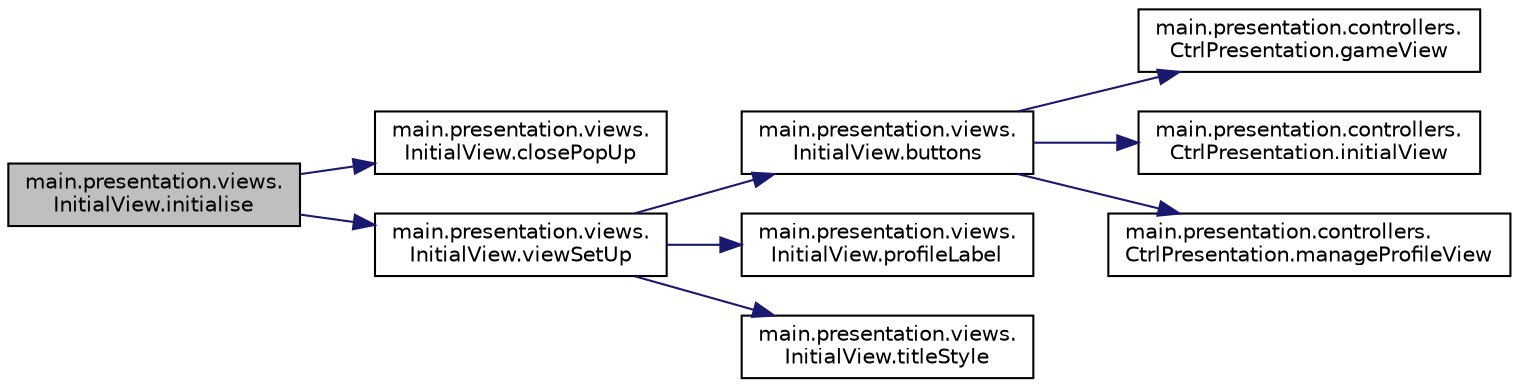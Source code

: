 digraph "main.presentation.views.InitialView.initialise"
{
 // INTERACTIVE_SVG=YES
 // LATEX_PDF_SIZE
  edge [fontname="Helvetica",fontsize="10",labelfontname="Helvetica",labelfontsize="10"];
  node [fontname="Helvetica",fontsize="10",shape=record];
  rankdir="LR";
  Node1 [label="main.presentation.views.\lInitialView.initialise",height=0.2,width=0.4,color="black", fillcolor="grey75", style="filled", fontcolor="black",tooltip=" "];
  Node1 -> Node2 [color="midnightblue",fontsize="10",style="solid",fontname="Helvetica"];
  Node2 [label="main.presentation.views.\lInitialView.closePopUp",height=0.2,width=0.4,color="black", fillcolor="white", style="filled",URL="$classmain_1_1presentation_1_1views_1_1InitialView.html#a0a6af26ba63ade56e96326f03cd264ae",tooltip=" "];
  Node1 -> Node3 [color="midnightblue",fontsize="10",style="solid",fontname="Helvetica"];
  Node3 [label="main.presentation.views.\lInitialView.viewSetUp",height=0.2,width=0.4,color="black", fillcolor="white", style="filled",URL="$classmain_1_1presentation_1_1views_1_1InitialView.html#a272f46df199826ad8a2fb73a695069c0",tooltip=" "];
  Node3 -> Node4 [color="midnightblue",fontsize="10",style="solid",fontname="Helvetica"];
  Node4 [label="main.presentation.views.\lInitialView.buttons",height=0.2,width=0.4,color="black", fillcolor="white", style="filled",URL="$classmain_1_1presentation_1_1views_1_1InitialView.html#a4470508c7eb79f2568f8d22a952e0ecf",tooltip=" "];
  Node4 -> Node5 [color="midnightblue",fontsize="10",style="solid",fontname="Helvetica"];
  Node5 [label="main.presentation.controllers.\lCtrlPresentation.gameView",height=0.2,width=0.4,color="black", fillcolor="white", style="filled",URL="$classmain_1_1presentation_1_1controllers_1_1CtrlPresentation.html#ad58fae9a0e5aa384fd0fa2abdce0cb97",tooltip=" "];
  Node4 -> Node6 [color="midnightblue",fontsize="10",style="solid",fontname="Helvetica"];
  Node6 [label="main.presentation.controllers.\lCtrlPresentation.initialView",height=0.2,width=0.4,color="black", fillcolor="white", style="filled",URL="$classmain_1_1presentation_1_1controllers_1_1CtrlPresentation.html#aef492fdfe0273b39242801f312832c0b",tooltip=" "];
  Node4 -> Node7 [color="midnightblue",fontsize="10",style="solid",fontname="Helvetica"];
  Node7 [label="main.presentation.controllers.\lCtrlPresentation.manageProfileView",height=0.2,width=0.4,color="black", fillcolor="white", style="filled",URL="$classmain_1_1presentation_1_1controllers_1_1CtrlPresentation.html#a294b018a57ecc266982cb60f16deb921",tooltip=" "];
  Node3 -> Node8 [color="midnightblue",fontsize="10",style="solid",fontname="Helvetica"];
  Node8 [label="main.presentation.views.\lInitialView.profileLabel",height=0.2,width=0.4,color="black", fillcolor="white", style="filled",URL="$classmain_1_1presentation_1_1views_1_1InitialView.html#ade967ac800ee4fe9779a760a5cb82743",tooltip=" "];
  Node3 -> Node9 [color="midnightblue",fontsize="10",style="solid",fontname="Helvetica"];
  Node9 [label="main.presentation.views.\lInitialView.titleStyle",height=0.2,width=0.4,color="black", fillcolor="white", style="filled",URL="$classmain_1_1presentation_1_1views_1_1InitialView.html#ac241c6d9ec88e3532a1d40a121c2fb4d",tooltip=" "];
}
